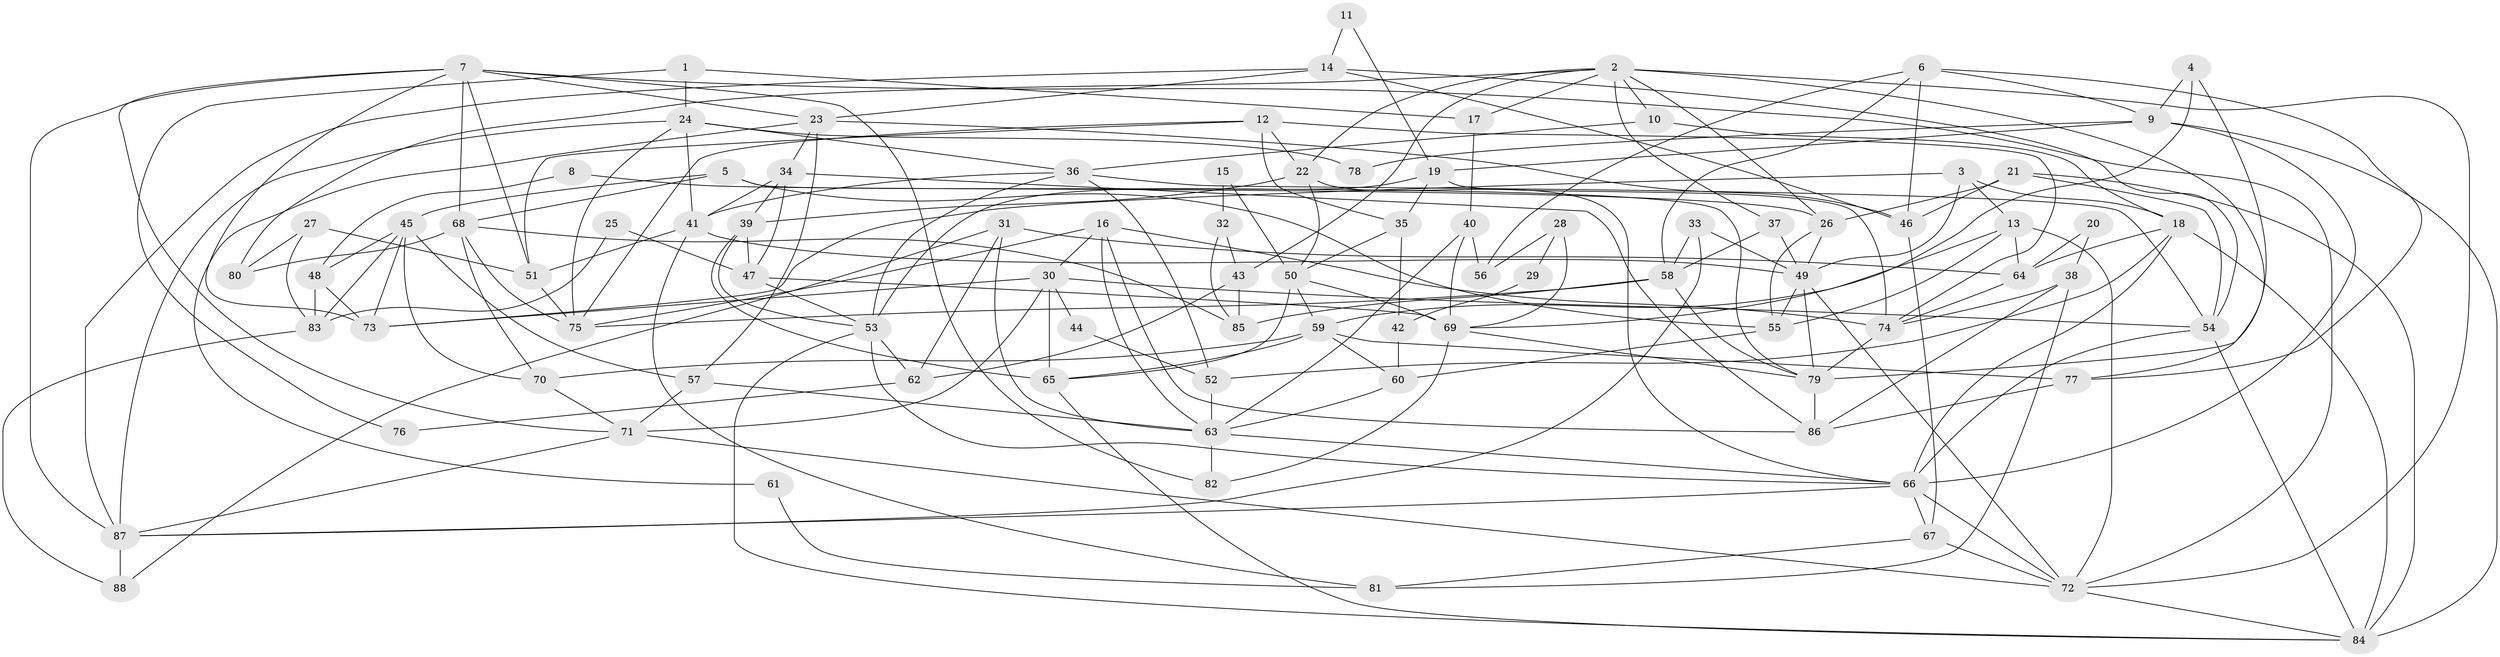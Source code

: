 // original degree distribution, {3: 0.272, 9: 0.008, 4: 0.264, 2: 0.144, 5: 0.16, 8: 0.024, 6: 0.12, 7: 0.008}
// Generated by graph-tools (version 1.1) at 2025/37/03/04/25 23:37:12]
// undirected, 88 vertices, 205 edges
graph export_dot {
  node [color=gray90,style=filled];
  1;
  2;
  3;
  4;
  5;
  6;
  7;
  8;
  9;
  10;
  11;
  12;
  13;
  14;
  15;
  16;
  17;
  18;
  19;
  20;
  21;
  22;
  23;
  24;
  25;
  26;
  27;
  28;
  29;
  30;
  31;
  32;
  33;
  34;
  35;
  36;
  37;
  38;
  39;
  40;
  41;
  42;
  43;
  44;
  45;
  46;
  47;
  48;
  49;
  50;
  51;
  52;
  53;
  54;
  55;
  56;
  57;
  58;
  59;
  60;
  61;
  62;
  63;
  64;
  65;
  66;
  67;
  68;
  69;
  70;
  71;
  72;
  73;
  74;
  75;
  76;
  77;
  78;
  79;
  80;
  81;
  82;
  83;
  84;
  85;
  86;
  87;
  88;
  1 -- 17 [weight=1.0];
  1 -- 24 [weight=1.0];
  1 -- 76 [weight=1.0];
  2 -- 10 [weight=1.0];
  2 -- 17 [weight=1.0];
  2 -- 22 [weight=1.0];
  2 -- 26 [weight=1.0];
  2 -- 37 [weight=1.0];
  2 -- 43 [weight=1.0];
  2 -- 72 [weight=1.0];
  2 -- 77 [weight=1.0];
  2 -- 80 [weight=1.0];
  3 -- 13 [weight=1.0];
  3 -- 18 [weight=1.0];
  3 -- 49 [weight=1.0];
  3 -- 73 [weight=1.0];
  4 -- 9 [weight=1.0];
  4 -- 69 [weight=1.0];
  4 -- 79 [weight=1.0];
  5 -- 45 [weight=2.0];
  5 -- 55 [weight=1.0];
  5 -- 68 [weight=1.0];
  5 -- 79 [weight=1.0];
  6 -- 9 [weight=1.0];
  6 -- 46 [weight=1.0];
  6 -- 56 [weight=1.0];
  6 -- 58 [weight=1.0];
  6 -- 77 [weight=1.0];
  7 -- 23 [weight=1.0];
  7 -- 51 [weight=1.0];
  7 -- 68 [weight=1.0];
  7 -- 71 [weight=1.0];
  7 -- 72 [weight=1.0];
  7 -- 73 [weight=1.0];
  7 -- 82 [weight=1.0];
  7 -- 87 [weight=1.0];
  8 -- 26 [weight=1.0];
  8 -- 48 [weight=1.0];
  9 -- 19 [weight=1.0];
  9 -- 66 [weight=1.0];
  9 -- 78 [weight=1.0];
  9 -- 84 [weight=1.0];
  10 -- 18 [weight=1.0];
  10 -- 36 [weight=1.0];
  11 -- 14 [weight=1.0];
  11 -- 19 [weight=1.0];
  12 -- 22 [weight=1.0];
  12 -- 35 [weight=1.0];
  12 -- 51 [weight=1.0];
  12 -- 74 [weight=1.0];
  12 -- 75 [weight=1.0];
  13 -- 55 [weight=1.0];
  13 -- 59 [weight=1.0];
  13 -- 64 [weight=1.0];
  13 -- 72 [weight=1.0];
  14 -- 23 [weight=1.0];
  14 -- 46 [weight=1.0];
  14 -- 54 [weight=2.0];
  14 -- 87 [weight=1.0];
  15 -- 32 [weight=1.0];
  15 -- 50 [weight=1.0];
  16 -- 30 [weight=1.0];
  16 -- 63 [weight=1.0];
  16 -- 74 [weight=2.0];
  16 -- 75 [weight=1.0];
  16 -- 86 [weight=1.0];
  17 -- 40 [weight=1.0];
  18 -- 52 [weight=1.0];
  18 -- 64 [weight=1.0];
  18 -- 66 [weight=1.0];
  18 -- 84 [weight=1.0];
  19 -- 35 [weight=1.0];
  19 -- 53 [weight=1.0];
  19 -- 74 [weight=1.0];
  20 -- 38 [weight=1.0];
  20 -- 64 [weight=1.0];
  21 -- 26 [weight=1.0];
  21 -- 46 [weight=1.0];
  21 -- 54 [weight=1.0];
  21 -- 84 [weight=1.0];
  22 -- 39 [weight=1.0];
  22 -- 50 [weight=1.0];
  22 -- 66 [weight=1.0];
  23 -- 34 [weight=1.0];
  23 -- 46 [weight=1.0];
  23 -- 57 [weight=1.0];
  23 -- 61 [weight=1.0];
  24 -- 36 [weight=1.0];
  24 -- 41 [weight=1.0];
  24 -- 75 [weight=1.0];
  24 -- 78 [weight=1.0];
  24 -- 87 [weight=1.0];
  25 -- 47 [weight=1.0];
  25 -- 83 [weight=1.0];
  26 -- 49 [weight=1.0];
  26 -- 55 [weight=1.0];
  27 -- 51 [weight=1.0];
  27 -- 80 [weight=1.0];
  27 -- 83 [weight=1.0];
  28 -- 29 [weight=1.0];
  28 -- 56 [weight=1.0];
  28 -- 69 [weight=1.0];
  29 -- 42 [weight=1.0];
  30 -- 44 [weight=1.0];
  30 -- 54 [weight=1.0];
  30 -- 65 [weight=1.0];
  30 -- 71 [weight=1.0];
  30 -- 73 [weight=2.0];
  31 -- 62 [weight=1.0];
  31 -- 63 [weight=1.0];
  31 -- 64 [weight=1.0];
  31 -- 88 [weight=1.0];
  32 -- 43 [weight=1.0];
  32 -- 85 [weight=1.0];
  33 -- 49 [weight=1.0];
  33 -- 58 [weight=1.0];
  33 -- 87 [weight=1.0];
  34 -- 39 [weight=1.0];
  34 -- 41 [weight=1.0];
  34 -- 47 [weight=1.0];
  34 -- 86 [weight=1.0];
  35 -- 42 [weight=1.0];
  35 -- 50 [weight=1.0];
  36 -- 41 [weight=1.0];
  36 -- 52 [weight=1.0];
  36 -- 53 [weight=1.0];
  36 -- 54 [weight=1.0];
  37 -- 49 [weight=1.0];
  37 -- 58 [weight=1.0];
  38 -- 74 [weight=2.0];
  38 -- 81 [weight=1.0];
  38 -- 86 [weight=1.0];
  39 -- 47 [weight=1.0];
  39 -- 53 [weight=1.0];
  39 -- 65 [weight=1.0];
  40 -- 56 [weight=1.0];
  40 -- 63 [weight=1.0];
  40 -- 69 [weight=1.0];
  41 -- 49 [weight=1.0];
  41 -- 51 [weight=1.0];
  41 -- 81 [weight=1.0];
  42 -- 60 [weight=1.0];
  43 -- 62 [weight=1.0];
  43 -- 85 [weight=1.0];
  44 -- 52 [weight=1.0];
  45 -- 48 [weight=1.0];
  45 -- 57 [weight=1.0];
  45 -- 70 [weight=1.0];
  45 -- 73 [weight=1.0];
  45 -- 83 [weight=1.0];
  46 -- 67 [weight=1.0];
  47 -- 53 [weight=1.0];
  47 -- 69 [weight=1.0];
  48 -- 73 [weight=1.0];
  48 -- 83 [weight=1.0];
  49 -- 55 [weight=1.0];
  49 -- 72 [weight=1.0];
  49 -- 79 [weight=1.0];
  50 -- 59 [weight=1.0];
  50 -- 65 [weight=1.0];
  50 -- 69 [weight=1.0];
  51 -- 75 [weight=1.0];
  52 -- 63 [weight=1.0];
  53 -- 62 [weight=1.0];
  53 -- 66 [weight=1.0];
  53 -- 84 [weight=1.0];
  54 -- 66 [weight=1.0];
  54 -- 84 [weight=1.0];
  55 -- 60 [weight=1.0];
  57 -- 63 [weight=1.0];
  57 -- 71 [weight=1.0];
  58 -- 75 [weight=1.0];
  58 -- 79 [weight=1.0];
  58 -- 85 [weight=2.0];
  59 -- 60 [weight=1.0];
  59 -- 65 [weight=1.0];
  59 -- 70 [weight=1.0];
  59 -- 77 [weight=1.0];
  60 -- 63 [weight=1.0];
  61 -- 81 [weight=1.0];
  62 -- 76 [weight=1.0];
  63 -- 66 [weight=1.0];
  63 -- 82 [weight=1.0];
  64 -- 74 [weight=1.0];
  65 -- 84 [weight=1.0];
  66 -- 67 [weight=1.0];
  66 -- 72 [weight=1.0];
  66 -- 87 [weight=1.0];
  67 -- 72 [weight=1.0];
  67 -- 81 [weight=1.0];
  68 -- 70 [weight=1.0];
  68 -- 75 [weight=1.0];
  68 -- 80 [weight=1.0];
  68 -- 85 [weight=1.0];
  69 -- 79 [weight=1.0];
  69 -- 82 [weight=1.0];
  70 -- 71 [weight=1.0];
  71 -- 72 [weight=1.0];
  71 -- 87 [weight=1.0];
  72 -- 84 [weight=1.0];
  74 -- 79 [weight=2.0];
  77 -- 86 [weight=1.0];
  79 -- 86 [weight=1.0];
  83 -- 88 [weight=1.0];
  87 -- 88 [weight=1.0];
}
